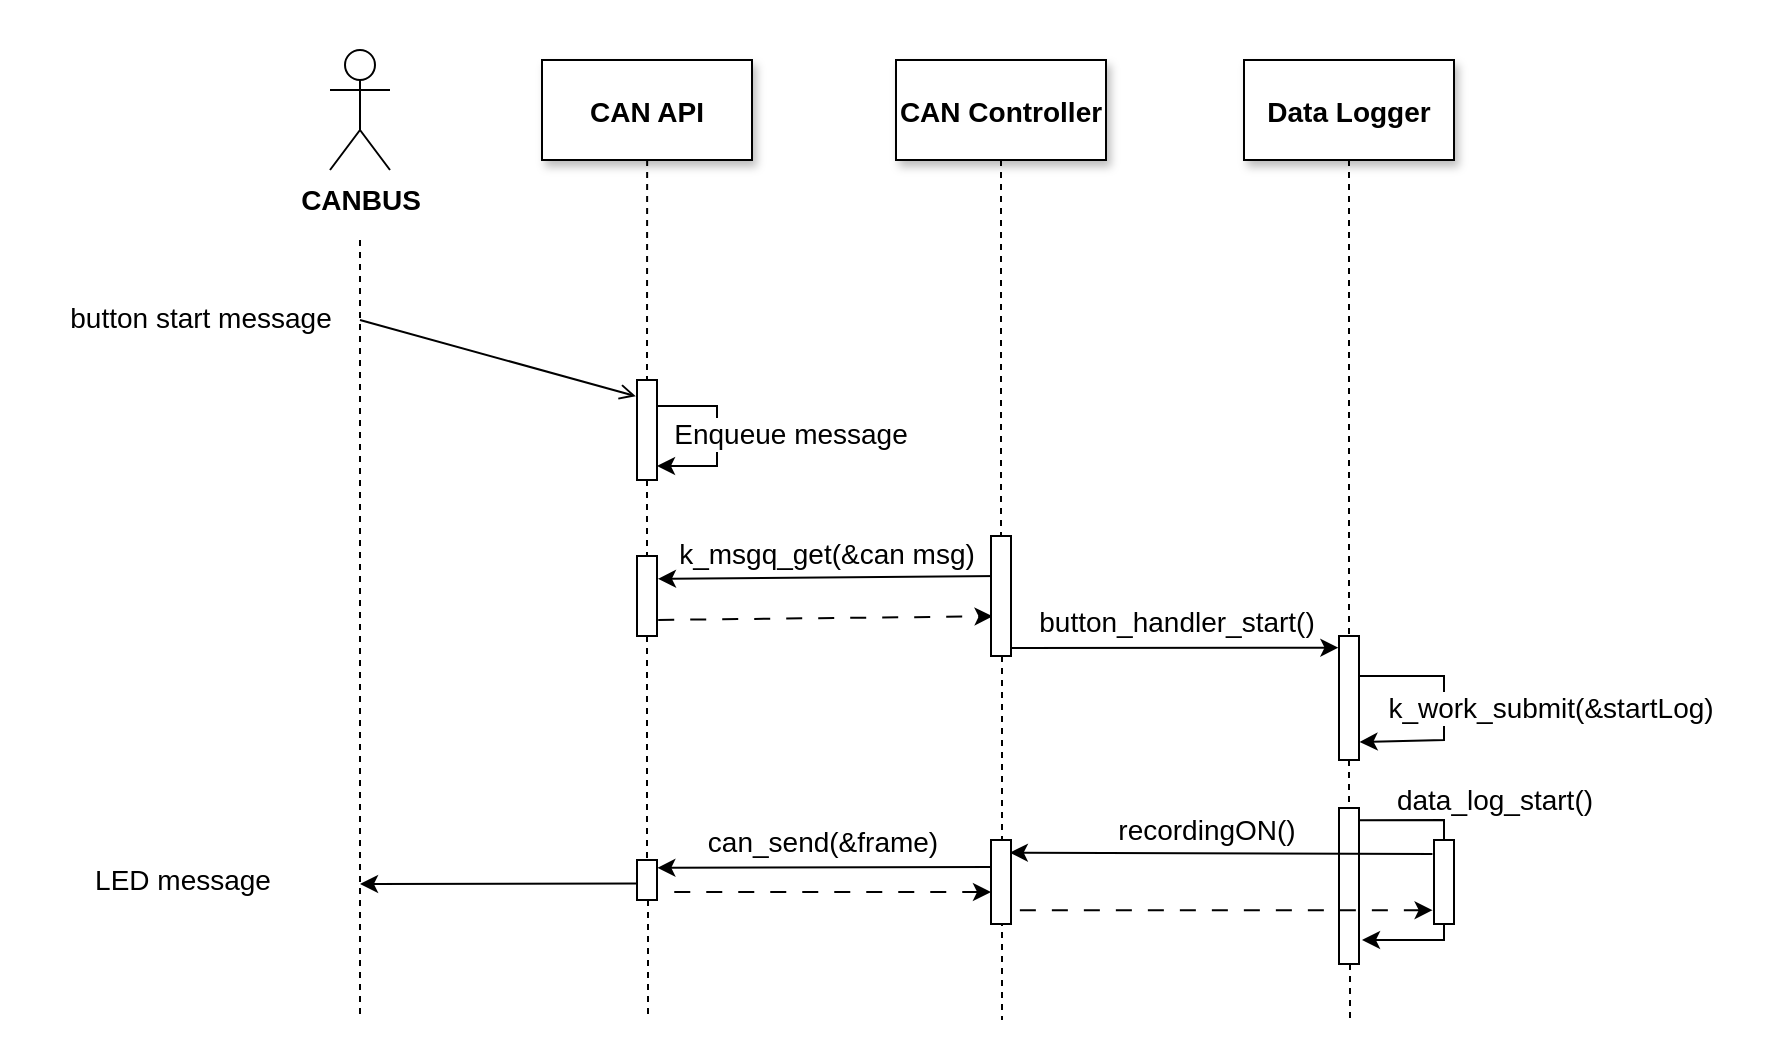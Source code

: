 <mxfile version="24.4.4" type="device">
  <diagram name="Page-1" id="9361dd3d-8414-5efd-6122-117bd74ce7a7">
    <mxGraphModel dx="1434" dy="822" grid="1" gridSize="10" guides="1" tooltips="1" connect="1" arrows="1" fold="1" page="0" pageScale="1.5" pageWidth="826" pageHeight="1169" background="none" math="0" shadow="0">
      <root>
        <mxCell id="0" />
        <mxCell id="1" parent="0" />
        <mxCell id="YI2W7DXEhTe_7VjpbuNO-147" value="" style="rounded=0;whiteSpace=wrap;html=1;strokeColor=none;fontFamily=Helvetica;fontSize=14;" vertex="1" parent="1">
          <mxGeometry x="140" y="50" width="890" height="529" as="geometry" />
        </mxCell>
        <mxCell id="4" value="CAN API" style="shadow=1;fontFamily=Helvetica;fontSize=14;fontStyle=1" parent="1" vertex="1">
          <mxGeometry x="411" y="80" width="105" height="50" as="geometry" />
        </mxCell>
        <mxCell id="33" value="" style="edgeStyle=elbowEdgeStyle;elbow=horizontal;endArrow=none;dashed=1;fontFamily=Helvetica;fontSize=14;" parent="1" source="YI2W7DXEhTe_7VjpbuNO-142" edge="1">
          <mxGeometry x="230.0" y="310" width="100" height="100" as="geometry">
            <mxPoint x="463.581" y="130" as="sourcePoint" />
            <mxPoint x="464" y="560" as="targetPoint" />
            <Array as="points">
              <mxPoint x="464" y="560" />
            </Array>
          </mxGeometry>
        </mxCell>
        <mxCell id="YI2W7DXEhTe_7VjpbuNO-89" value="CAN Controller" style="shadow=1;fontFamily=Helvetica;fontSize=14;fontStyle=1" vertex="1" parent="1">
          <mxGeometry x="588" y="80" width="105" height="50" as="geometry" />
        </mxCell>
        <mxCell id="YI2W7DXEhTe_7VjpbuNO-90" value="" style="edgeStyle=elbowEdgeStyle;elbow=horizontal;endArrow=none;dashed=1;fontFamily=Helvetica;fontSize=14;" edge="1" parent="1" source="YI2W7DXEhTe_7VjpbuNO-109">
          <mxGeometry x="230.0" y="310" width="100" height="100" as="geometry">
            <mxPoint x="665.5" y="430" as="sourcePoint" />
            <mxPoint x="641" y="560" as="targetPoint" />
            <Array as="points" />
          </mxGeometry>
        </mxCell>
        <mxCell id="YI2W7DXEhTe_7VjpbuNO-96" value="" style="edgeStyle=orthogonalEdgeStyle;rounded=0;orthogonalLoop=1;jettySize=auto;html=1;endArrow=none;endFill=0;dashed=1;fontFamily=Helvetica;fontSize=14;" edge="1" parent="1">
          <mxGeometry relative="1" as="geometry">
            <mxPoint x="320" y="170" as="sourcePoint" />
            <mxPoint x="320" y="560" as="targetPoint" />
          </mxGeometry>
        </mxCell>
        <mxCell id="YI2W7DXEhTe_7VjpbuNO-91" value="CANBUS" style="shape=umlActor;verticalLabelPosition=bottom;verticalAlign=top;html=1;outlineConnect=0;fontFamily=Helvetica;fontSize=14;fontStyle=1" vertex="1" parent="1">
          <mxGeometry x="305" y="75" width="30" height="60" as="geometry" />
        </mxCell>
        <mxCell id="YI2W7DXEhTe_7VjpbuNO-102" value="" style="edgeStyle=elbowEdgeStyle;elbow=horizontal;endArrow=none;dashed=1;fontFamily=Helvetica;fontSize=14;" edge="1" parent="1" target="YI2W7DXEhTe_7VjpbuNO-101">
          <mxGeometry x="230.0" y="310" width="100" height="100" as="geometry">
            <mxPoint x="463.581" y="130" as="sourcePoint" />
            <mxPoint x="463.5" y="740" as="targetPoint" />
          </mxGeometry>
        </mxCell>
        <mxCell id="YI2W7DXEhTe_7VjpbuNO-101" value="" style="rounded=0;whiteSpace=wrap;html=1;fontFamily=Helvetica;fontSize=14;" vertex="1" parent="1">
          <mxGeometry x="458.5" y="240" width="10" height="50" as="geometry" />
        </mxCell>
        <mxCell id="YI2W7DXEhTe_7VjpbuNO-99" value="" style="endArrow=classic;html=1;rounded=0;fontFamily=Helvetica;fontSize=14;" edge="1" parent="1">
          <mxGeometry width="50" height="50" relative="1" as="geometry">
            <mxPoint x="468.5" y="253" as="sourcePoint" />
            <mxPoint x="468.5" y="283" as="targetPoint" />
            <Array as="points">
              <mxPoint x="498.5" y="253" />
              <mxPoint x="498.5" y="273" />
              <mxPoint x="498.5" y="283" />
            </Array>
          </mxGeometry>
        </mxCell>
        <mxCell id="YI2W7DXEhTe_7VjpbuNO-100" value="Enqueue message" style="edgeLabel;html=1;align=center;verticalAlign=middle;resizable=0;points=[];fontFamily=Helvetica;fontSize=14;" vertex="1" connectable="0" parent="YI2W7DXEhTe_7VjpbuNO-99">
          <mxGeometry x="-0.158" y="1" relative="1" as="geometry">
            <mxPoint x="35" y="6" as="offset" />
          </mxGeometry>
        </mxCell>
        <mxCell id="YI2W7DXEhTe_7VjpbuNO-97" value="" style="endArrow=open;html=1;rounded=0;endFill=0;entryX=-0.06;entryY=0.162;entryDx=0;entryDy=0;entryPerimeter=0;fontFamily=Helvetica;fontSize=14;" edge="1" parent="1" target="YI2W7DXEhTe_7VjpbuNO-101">
          <mxGeometry width="50" height="50" relative="1" as="geometry">
            <mxPoint x="320" y="210" as="sourcePoint" />
            <mxPoint x="472" y="249" as="targetPoint" />
          </mxGeometry>
        </mxCell>
        <mxCell id="YI2W7DXEhTe_7VjpbuNO-98" value="button start message" style="edgeLabel;html=1;align=center;verticalAlign=middle;resizable=0;points=[];fontFamily=Helvetica;fontSize=14;" vertex="1" connectable="0" parent="YI2W7DXEhTe_7VjpbuNO-97">
          <mxGeometry x="-0.195" y="-2" relative="1" as="geometry">
            <mxPoint x="-135" y="-18" as="offset" />
          </mxGeometry>
        </mxCell>
        <mxCell id="YI2W7DXEhTe_7VjpbuNO-105" value="" style="endArrow=classic;html=1;rounded=0;dashed=1;dashPattern=8 8;exitX=1.061;exitY=0.799;exitDx=0;exitDy=0;exitPerimeter=0;entryX=0.08;entryY=0.669;entryDx=0;entryDy=0;entryPerimeter=0;fontFamily=Helvetica;fontSize=14;" edge="1" parent="1" source="YI2W7DXEhTe_7VjpbuNO-107" target="YI2W7DXEhTe_7VjpbuNO-109">
          <mxGeometry width="50" height="50" relative="1" as="geometry">
            <mxPoint x="480" y="358" as="sourcePoint" />
            <mxPoint x="620" y="358" as="targetPoint" />
            <Array as="points" />
          </mxGeometry>
        </mxCell>
        <mxCell id="YI2W7DXEhTe_7VjpbuNO-108" value="" style="edgeStyle=elbowEdgeStyle;elbow=horizontal;endArrow=none;dashed=1;fontFamily=Helvetica;fontSize=14;" edge="1" parent="1" source="YI2W7DXEhTe_7VjpbuNO-101" target="YI2W7DXEhTe_7VjpbuNO-107">
          <mxGeometry x="230.0" y="310" width="100" height="100" as="geometry">
            <mxPoint x="463" y="320" as="sourcePoint" />
            <mxPoint x="463.5" y="740" as="targetPoint" />
          </mxGeometry>
        </mxCell>
        <mxCell id="YI2W7DXEhTe_7VjpbuNO-107" value="" style="rounded=0;whiteSpace=wrap;html=1;fontFamily=Helvetica;fontSize=14;" vertex="1" parent="1">
          <mxGeometry x="458.5" y="328" width="10" height="40" as="geometry" />
        </mxCell>
        <mxCell id="YI2W7DXEhTe_7VjpbuNO-103" value="" style="endArrow=classic;html=1;rounded=0;entryX=1.048;entryY=0.285;entryDx=0;entryDy=0;entryPerimeter=0;fontFamily=Helvetica;fontSize=14;" edge="1" parent="1" target="YI2W7DXEhTe_7VjpbuNO-107">
          <mxGeometry width="50" height="50" relative="1" as="geometry">
            <mxPoint x="640" y="338" as="sourcePoint" />
            <mxPoint x="480" y="338" as="targetPoint" />
            <Array as="points" />
          </mxGeometry>
        </mxCell>
        <mxCell id="YI2W7DXEhTe_7VjpbuNO-104" value="k_msgq_get(&amp;amp;can msg)" style="edgeLabel;html=1;align=center;verticalAlign=middle;resizable=0;points=[];fontFamily=Helvetica;fontSize=14;" vertex="1" connectable="0" parent="YI2W7DXEhTe_7VjpbuNO-103">
          <mxGeometry x="0.287" relative="1" as="geometry">
            <mxPoint x="23" y="-12" as="offset" />
          </mxGeometry>
        </mxCell>
        <mxCell id="YI2W7DXEhTe_7VjpbuNO-110" value="" style="edgeStyle=elbowEdgeStyle;elbow=horizontal;endArrow=none;dashed=1;fontFamily=Helvetica;fontSize=14;" edge="1" parent="1" source="YI2W7DXEhTe_7VjpbuNO-89" target="YI2W7DXEhTe_7VjpbuNO-109">
          <mxGeometry x="230.0" y="310" width="100" height="100" as="geometry">
            <mxPoint x="640" y="130" as="sourcePoint" />
            <mxPoint x="640.5" y="740" as="targetPoint" />
          </mxGeometry>
        </mxCell>
        <mxCell id="YI2W7DXEhTe_7VjpbuNO-109" value="" style="rounded=0;whiteSpace=wrap;html=1;fontFamily=Helvetica;fontSize=14;" vertex="1" parent="1">
          <mxGeometry x="635.5" y="318" width="10" height="60" as="geometry" />
        </mxCell>
        <mxCell id="YI2W7DXEhTe_7VjpbuNO-111" value="Data Logger" style="shadow=1;fontFamily=Helvetica;fontSize=14;fontStyle=1" vertex="1" parent="1">
          <mxGeometry x="762" y="80" width="105" height="50" as="geometry" />
        </mxCell>
        <mxCell id="YI2W7DXEhTe_7VjpbuNO-112" value="" style="edgeStyle=elbowEdgeStyle;elbow=horizontal;endArrow=none;dashed=1;fontFamily=Helvetica;fontSize=14;" edge="1" parent="1" source="YI2W7DXEhTe_7VjpbuNO-124">
          <mxGeometry x="230.0" y="310" width="100" height="100" as="geometry">
            <mxPoint x="839.5" y="430" as="sourcePoint" />
            <mxPoint x="815" y="560" as="targetPoint" />
          </mxGeometry>
        </mxCell>
        <mxCell id="YI2W7DXEhTe_7VjpbuNO-113" value="" style="edgeStyle=elbowEdgeStyle;elbow=horizontal;endArrow=none;dashed=1;fontFamily=Helvetica;fontSize=14;" edge="1" parent="1" source="YI2W7DXEhTe_7VjpbuNO-111" target="YI2W7DXEhTe_7VjpbuNO-114">
          <mxGeometry x="230.0" y="310" width="100" height="100" as="geometry">
            <mxPoint x="814" y="130" as="sourcePoint" />
            <mxPoint x="814.5" y="740" as="targetPoint" />
          </mxGeometry>
        </mxCell>
        <mxCell id="YI2W7DXEhTe_7VjpbuNO-114" value="" style="rounded=0;whiteSpace=wrap;html=1;fontFamily=Helvetica;fontSize=14;" vertex="1" parent="1">
          <mxGeometry x="809.5" y="368" width="10" height="62" as="geometry" />
        </mxCell>
        <mxCell id="YI2W7DXEhTe_7VjpbuNO-117" value="" style="endArrow=classic;html=1;rounded=0;entryX=-0.03;entryY=0.094;entryDx=0;entryDy=0;entryPerimeter=0;fontFamily=Helvetica;fontSize=14;" edge="1" parent="1" target="YI2W7DXEhTe_7VjpbuNO-114">
          <mxGeometry width="50" height="50" relative="1" as="geometry">
            <mxPoint x="645.5" y="374" as="sourcePoint" />
            <mxPoint x="796.07" y="374.24" as="targetPoint" />
          </mxGeometry>
        </mxCell>
        <mxCell id="YI2W7DXEhTe_7VjpbuNO-118" value="button_handler_start()" style="edgeLabel;html=1;align=center;verticalAlign=middle;resizable=0;points=[];fontFamily=Helvetica;fontSize=14;" vertex="1" connectable="0" parent="YI2W7DXEhTe_7VjpbuNO-117">
          <mxGeometry x="0.388" y="-1" relative="1" as="geometry">
            <mxPoint x="-31" y="-14" as="offset" />
          </mxGeometry>
        </mxCell>
        <mxCell id="YI2W7DXEhTe_7VjpbuNO-119" value="" style="endArrow=classic;html=1;rounded=0;entryX=1.03;entryY=0.662;entryDx=0;entryDy=0;entryPerimeter=0;fontFamily=Helvetica;fontSize=14;" edge="1" parent="1">
          <mxGeometry width="50" height="50" relative="1" as="geometry">
            <mxPoint x="819.5" y="388" as="sourcePoint" />
            <mxPoint x="819.8" y="420.96" as="targetPoint" />
            <Array as="points">
              <mxPoint x="862" y="388" />
              <mxPoint x="862" y="420" />
            </Array>
          </mxGeometry>
        </mxCell>
        <mxCell id="YI2W7DXEhTe_7VjpbuNO-123" value="&lt;div style=&quot;font-size: 14px;&quot;&gt;k_work_submit(&amp;amp;startLog)&lt;/div&gt;" style="edgeLabel;html=1;align=center;verticalAlign=middle;resizable=0;points=[];fontSize=14;fontFamily=Helvetica;" vertex="1" connectable="0" parent="YI2W7DXEhTe_7VjpbuNO-119">
          <mxGeometry x="-0.028" relative="1" as="geometry">
            <mxPoint x="53" y="2" as="offset" />
          </mxGeometry>
        </mxCell>
        <mxCell id="YI2W7DXEhTe_7VjpbuNO-125" value="" style="edgeStyle=elbowEdgeStyle;elbow=horizontal;endArrow=none;dashed=1;fontFamily=Helvetica;fontSize=14;" edge="1" parent="1" source="YI2W7DXEhTe_7VjpbuNO-114" target="YI2W7DXEhTe_7VjpbuNO-124">
          <mxGeometry x="230.0" y="310" width="100" height="100" as="geometry">
            <mxPoint x="814" y="480" as="sourcePoint" />
            <mxPoint x="814.5" y="740" as="targetPoint" />
          </mxGeometry>
        </mxCell>
        <mxCell id="YI2W7DXEhTe_7VjpbuNO-124" value="" style="rounded=0;whiteSpace=wrap;html=1;fontFamily=Helvetica;fontSize=14;" vertex="1" parent="1">
          <mxGeometry x="809.5" y="454" width="10" height="78" as="geometry" />
        </mxCell>
        <mxCell id="YI2W7DXEhTe_7VjpbuNO-127" value="" style="endArrow=classic;html=1;rounded=0;exitX=0.95;exitY=0.078;exitDx=0;exitDy=0;exitPerimeter=0;fontFamily=Helvetica;fontSize=14;" edge="1" parent="1" source="YI2W7DXEhTe_7VjpbuNO-124">
          <mxGeometry width="50" height="50" relative="1" as="geometry">
            <mxPoint x="852" y="460" as="sourcePoint" />
            <mxPoint x="821" y="520" as="targetPoint" />
            <Array as="points">
              <mxPoint x="862" y="460" />
              <mxPoint x="862" y="520" />
            </Array>
          </mxGeometry>
        </mxCell>
        <mxCell id="YI2W7DXEhTe_7VjpbuNO-134" value="data_log_start()" style="edgeLabel;html=1;align=center;verticalAlign=middle;resizable=0;points=[];fontFamily=Helvetica;fontSize=14;" vertex="1" connectable="0" parent="YI2W7DXEhTe_7VjpbuNO-127">
          <mxGeometry x="-0.665" y="2" relative="1" as="geometry">
            <mxPoint x="44" y="-8" as="offset" />
          </mxGeometry>
        </mxCell>
        <mxCell id="YI2W7DXEhTe_7VjpbuNO-129" value="" style="rounded=0;whiteSpace=wrap;html=1;fontFamily=Helvetica;fontSize=14;" vertex="1" parent="1">
          <mxGeometry x="857" y="470" width="10" height="42" as="geometry" />
        </mxCell>
        <mxCell id="YI2W7DXEhTe_7VjpbuNO-135" value="" style="endArrow=classic;html=1;rounded=0;entryX=0.941;entryY=0.198;entryDx=0;entryDy=0;entryPerimeter=0;fontFamily=Helvetica;exitX=-0.079;exitY=0.167;exitDx=0;exitDy=0;exitPerimeter=0;fontSize=14;" edge="1" parent="1" source="YI2W7DXEhTe_7VjpbuNO-129">
          <mxGeometry width="50" height="50" relative="1" as="geometry">
            <mxPoint x="845" y="477" as="sourcePoint" />
            <mxPoint x="644.91" y="476.316" as="targetPoint" />
          </mxGeometry>
        </mxCell>
        <mxCell id="YI2W7DXEhTe_7VjpbuNO-138" value="recordingON()" style="edgeLabel;html=1;align=center;verticalAlign=middle;resizable=0;points=[];fontFamily=Helvetica;fontSize=14;" vertex="1" connectable="0" parent="YI2W7DXEhTe_7VjpbuNO-135">
          <mxGeometry x="0.011" y="-1" relative="1" as="geometry">
            <mxPoint x="-6" y="-11" as="offset" />
          </mxGeometry>
        </mxCell>
        <mxCell id="YI2W7DXEhTe_7VjpbuNO-136" value="" style="endArrow=none;html=1;rounded=0;exitX=-0.07;exitY=0.835;exitDx=0;exitDy=0;endFill=0;startArrow=classic;startFill=1;dashed=1;dashPattern=8 8;exitPerimeter=0;entryX=0.983;entryY=0.597;entryDx=0;entryDy=0;entryPerimeter=0;fontFamily=Helvetica;fontSize=14;" edge="1" parent="1" source="YI2W7DXEhTe_7VjpbuNO-129">
          <mxGeometry width="50" height="50" relative="1" as="geometry">
            <mxPoint x="845.56" y="505.074" as="sourcePoint" />
            <mxPoint x="645.33" y="505.074" as="targetPoint" />
          </mxGeometry>
        </mxCell>
        <mxCell id="YI2W7DXEhTe_7VjpbuNO-139" value="" style="rounded=0;whiteSpace=wrap;html=1;fontFamily=Helvetica;fontSize=14;" vertex="1" parent="1">
          <mxGeometry x="635.5" y="470" width="10" height="42" as="geometry" />
        </mxCell>
        <mxCell id="YI2W7DXEhTe_7VjpbuNO-140" value="" style="endArrow=classic;html=1;rounded=0;entryX=1.017;entryY=0.196;entryDx=0;entryDy=0;entryPerimeter=0;fontFamily=Helvetica;fontSize=14;" edge="1" parent="1" target="YI2W7DXEhTe_7VjpbuNO-142">
          <mxGeometry width="50" height="50" relative="1" as="geometry">
            <mxPoint x="635.5" y="483.5" as="sourcePoint" />
            <mxPoint x="485.94" y="484.2" as="targetPoint" />
            <Array as="points" />
          </mxGeometry>
        </mxCell>
        <mxCell id="YI2W7DXEhTe_7VjpbuNO-141" value="can_send(&amp;amp;frame)" style="edgeLabel;html=1;align=center;verticalAlign=middle;resizable=0;points=[];fontFamily=Helvetica;fontSize=14;" vertex="1" connectable="0" parent="YI2W7DXEhTe_7VjpbuNO-140">
          <mxGeometry x="0.287" relative="1" as="geometry">
            <mxPoint x="23" y="-13" as="offset" />
          </mxGeometry>
        </mxCell>
        <mxCell id="YI2W7DXEhTe_7VjpbuNO-143" value="" style="edgeStyle=elbowEdgeStyle;elbow=horizontal;endArrow=none;dashed=1;fontFamily=Helvetica;fontSize=14;" edge="1" parent="1" source="YI2W7DXEhTe_7VjpbuNO-107" target="YI2W7DXEhTe_7VjpbuNO-142">
          <mxGeometry x="230.0" y="310" width="100" height="100" as="geometry">
            <mxPoint x="464" y="368" as="sourcePoint" />
            <mxPoint x="463.5" y="740" as="targetPoint" />
          </mxGeometry>
        </mxCell>
        <mxCell id="YI2W7DXEhTe_7VjpbuNO-144" value="" style="endArrow=classic;html=1;rounded=0;fontFamily=Helvetica;exitX=0.129;exitY=0.59;exitDx=0;exitDy=0;exitPerimeter=0;fontSize=14;" edge="1" parent="1" source="YI2W7DXEhTe_7VjpbuNO-142">
          <mxGeometry width="50" height="50" relative="1" as="geometry">
            <mxPoint x="475.5" y="491.75" as="sourcePoint" />
            <mxPoint x="320" y="492" as="targetPoint" />
            <Array as="points" />
          </mxGeometry>
        </mxCell>
        <mxCell id="YI2W7DXEhTe_7VjpbuNO-145" value="LED message" style="edgeLabel;html=1;align=center;verticalAlign=middle;resizable=0;points=[];fontFamily=Helvetica;fontSize=14;" vertex="1" connectable="0" parent="YI2W7DXEhTe_7VjpbuNO-144">
          <mxGeometry x="0.287" relative="1" as="geometry">
            <mxPoint x="-139" y="-2" as="offset" />
          </mxGeometry>
        </mxCell>
        <mxCell id="YI2W7DXEhTe_7VjpbuNO-150" value="" style="endArrow=none;html=1;rounded=0;exitX=-0.244;exitY=0.597;exitDx=0;exitDy=0;endFill=0;startArrow=classic;startFill=1;dashed=1;dashPattern=8 8;exitPerimeter=0;fontFamily=Helvetica;entryX=1.126;entryY=0.801;entryDx=0;entryDy=0;entryPerimeter=0;fontSize=14;" edge="1" parent="1" target="YI2W7DXEhTe_7VjpbuNO-142">
          <mxGeometry width="50" height="50" relative="1" as="geometry">
            <mxPoint x="635.5" y="496.004" as="sourcePoint" />
            <mxPoint x="480" y="496" as="targetPoint" />
          </mxGeometry>
        </mxCell>
        <mxCell id="YI2W7DXEhTe_7VjpbuNO-142" value="" style="rounded=0;whiteSpace=wrap;html=1;fontFamily=Helvetica;fontSize=14;" vertex="1" parent="1">
          <mxGeometry x="458.5" y="480" width="10" height="20" as="geometry" />
        </mxCell>
      </root>
    </mxGraphModel>
  </diagram>
</mxfile>
